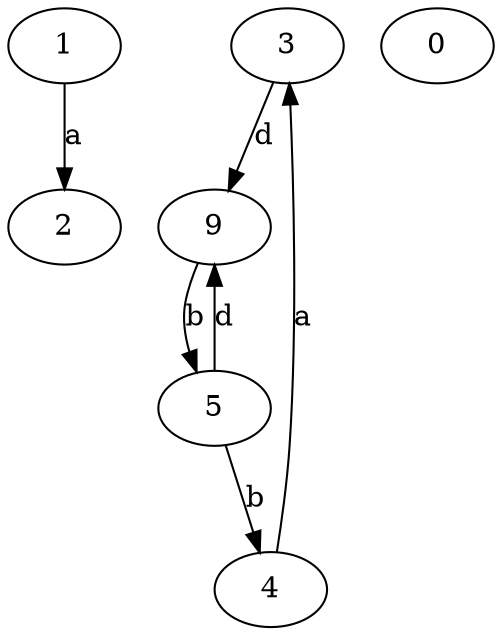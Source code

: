 strict digraph  {
2;
3;
4;
5;
0;
1;
9;
3 -> 9  [label=d];
4 -> 3  [label=a];
5 -> 4  [label=b];
5 -> 9  [label=d];
1 -> 2  [label=a];
9 -> 5  [label=b];
}
